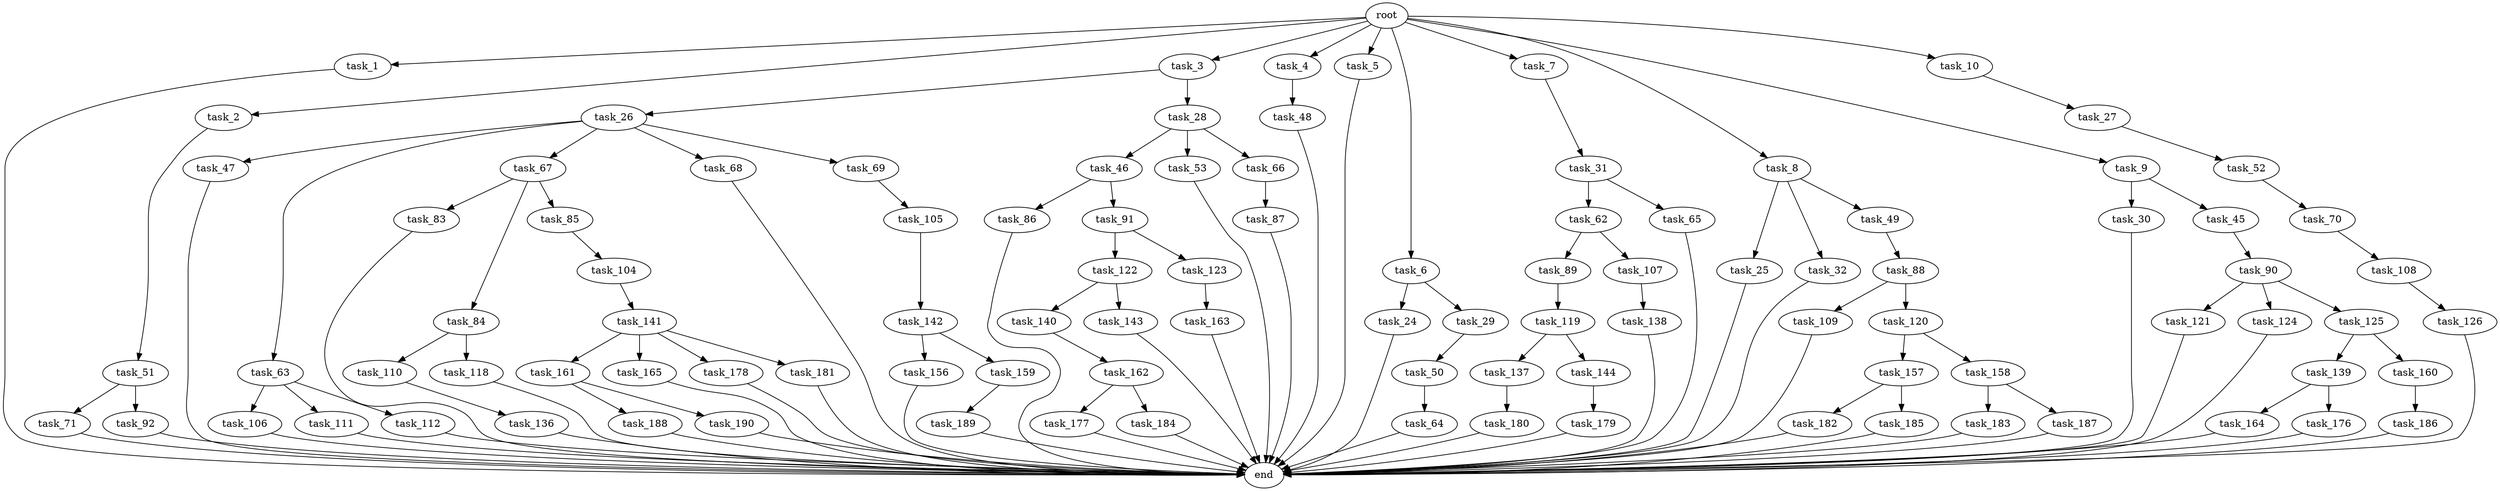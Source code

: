digraph G {
  root [size="0.000000"];
  task_1 [size="102.400000"];
  task_2 [size="102.400000"];
  task_3 [size="102.400000"];
  task_4 [size="102.400000"];
  task_5 [size="102.400000"];
  task_6 [size="102.400000"];
  task_7 [size="102.400000"];
  task_8 [size="102.400000"];
  task_9 [size="102.400000"];
  task_10 [size="102.400000"];
  task_24 [size="85899345920.000000"];
  task_25 [size="30923764531.200001"];
  task_26 [size="54975581388.800003"];
  task_27 [size="30923764531.200001"];
  task_28 [size="54975581388.800003"];
  task_29 [size="85899345920.000000"];
  task_30 [size="85899345920.000000"];
  task_31 [size="13743895347.200001"];
  task_32 [size="30923764531.200001"];
  task_45 [size="85899345920.000000"];
  task_46 [size="30923764531.200001"];
  task_47 [size="3435973836.800000"];
  task_48 [size="69578470195.199997"];
  task_49 [size="30923764531.200001"];
  task_50 [size="13743895347.200001"];
  task_51 [size="3435973836.800000"];
  task_52 [size="3435973836.800000"];
  task_53 [size="30923764531.200001"];
  task_62 [size="69578470195.199997"];
  task_63 [size="3435973836.800000"];
  task_64 [size="54975581388.800003"];
  task_65 [size="69578470195.199997"];
  task_66 [size="30923764531.200001"];
  task_67 [size="3435973836.800000"];
  task_68 [size="3435973836.800000"];
  task_69 [size="3435973836.800000"];
  task_70 [size="30923764531.200001"];
  task_71 [size="7730941132.800000"];
  task_83 [size="13743895347.200001"];
  task_84 [size="13743895347.200001"];
  task_85 [size="13743895347.200001"];
  task_86 [size="7730941132.800000"];
  task_87 [size="13743895347.200001"];
  task_88 [size="30923764531.200001"];
  task_89 [size="42090679500.800003"];
  task_90 [size="13743895347.200001"];
  task_91 [size="7730941132.800000"];
  task_92 [size="7730941132.800000"];
  task_104 [size="30923764531.200001"];
  task_105 [size="54975581388.800003"];
  task_106 [size="21474836480.000000"];
  task_107 [size="42090679500.800003"];
  task_108 [size="21474836480.000000"];
  task_109 [size="7730941132.800000"];
  task_110 [size="21474836480.000000"];
  task_111 [size="21474836480.000000"];
  task_112 [size="21474836480.000000"];
  task_118 [size="21474836480.000000"];
  task_119 [size="85899345920.000000"];
  task_120 [size="7730941132.800000"];
  task_121 [size="30923764531.200001"];
  task_122 [size="69578470195.199997"];
  task_123 [size="69578470195.199997"];
  task_124 [size="30923764531.200001"];
  task_125 [size="30923764531.200001"];
  task_126 [size="42090679500.800003"];
  task_136 [size="85899345920.000000"];
  task_137 [size="13743895347.200001"];
  task_138 [size="7730941132.800000"];
  task_139 [size="69578470195.199997"];
  task_140 [size="85899345920.000000"];
  task_141 [size="3435973836.800000"];
  task_142 [size="21474836480.000000"];
  task_143 [size="85899345920.000000"];
  task_144 [size="13743895347.200001"];
  task_156 [size="3435973836.800000"];
  task_157 [size="3435973836.800000"];
  task_158 [size="3435973836.800000"];
  task_159 [size="3435973836.800000"];
  task_160 [size="69578470195.199997"];
  task_161 [size="54975581388.800003"];
  task_162 [size="42090679500.800003"];
  task_163 [size="13743895347.200001"];
  task_164 [size="42090679500.800003"];
  task_165 [size="54975581388.800003"];
  task_176 [size="42090679500.800003"];
  task_177 [size="42090679500.800003"];
  task_178 [size="54975581388.800003"];
  task_179 [size="30923764531.200001"];
  task_180 [size="13743895347.200001"];
  task_181 [size="54975581388.800003"];
  task_182 [size="30923764531.200001"];
  task_183 [size="54975581388.800003"];
  task_184 [size="42090679500.800003"];
  task_185 [size="30923764531.200001"];
  task_186 [size="54975581388.800003"];
  task_187 [size="54975581388.800003"];
  task_188 [size="85899345920.000000"];
  task_189 [size="30923764531.200001"];
  task_190 [size="85899345920.000000"];
  end [size="0.000000"];

  root -> task_1 [size="1.000000"];
  root -> task_2 [size="1.000000"];
  root -> task_3 [size="1.000000"];
  root -> task_4 [size="1.000000"];
  root -> task_5 [size="1.000000"];
  root -> task_6 [size="1.000000"];
  root -> task_7 [size="1.000000"];
  root -> task_8 [size="1.000000"];
  root -> task_9 [size="1.000000"];
  root -> task_10 [size="1.000000"];
  task_1 -> end [size="1.000000"];
  task_2 -> task_51 [size="33554432.000000"];
  task_3 -> task_26 [size="536870912.000000"];
  task_3 -> task_28 [size="536870912.000000"];
  task_4 -> task_48 [size="679477248.000000"];
  task_5 -> end [size="1.000000"];
  task_6 -> task_24 [size="838860800.000000"];
  task_6 -> task_29 [size="838860800.000000"];
  task_7 -> task_31 [size="134217728.000000"];
  task_8 -> task_25 [size="301989888.000000"];
  task_8 -> task_32 [size="301989888.000000"];
  task_8 -> task_49 [size="301989888.000000"];
  task_9 -> task_30 [size="838860800.000000"];
  task_9 -> task_45 [size="838860800.000000"];
  task_10 -> task_27 [size="301989888.000000"];
  task_24 -> end [size="1.000000"];
  task_25 -> end [size="1.000000"];
  task_26 -> task_47 [size="33554432.000000"];
  task_26 -> task_63 [size="33554432.000000"];
  task_26 -> task_67 [size="33554432.000000"];
  task_26 -> task_68 [size="33554432.000000"];
  task_26 -> task_69 [size="33554432.000000"];
  task_27 -> task_52 [size="33554432.000000"];
  task_28 -> task_46 [size="301989888.000000"];
  task_28 -> task_53 [size="301989888.000000"];
  task_28 -> task_66 [size="301989888.000000"];
  task_29 -> task_50 [size="134217728.000000"];
  task_30 -> end [size="1.000000"];
  task_31 -> task_62 [size="679477248.000000"];
  task_31 -> task_65 [size="679477248.000000"];
  task_32 -> end [size="1.000000"];
  task_45 -> task_90 [size="134217728.000000"];
  task_46 -> task_86 [size="75497472.000000"];
  task_46 -> task_91 [size="75497472.000000"];
  task_47 -> end [size="1.000000"];
  task_48 -> end [size="1.000000"];
  task_49 -> task_88 [size="301989888.000000"];
  task_50 -> task_64 [size="536870912.000000"];
  task_51 -> task_71 [size="75497472.000000"];
  task_51 -> task_92 [size="75497472.000000"];
  task_52 -> task_70 [size="301989888.000000"];
  task_53 -> end [size="1.000000"];
  task_62 -> task_89 [size="411041792.000000"];
  task_62 -> task_107 [size="411041792.000000"];
  task_63 -> task_106 [size="209715200.000000"];
  task_63 -> task_111 [size="209715200.000000"];
  task_63 -> task_112 [size="209715200.000000"];
  task_64 -> end [size="1.000000"];
  task_65 -> end [size="1.000000"];
  task_66 -> task_87 [size="134217728.000000"];
  task_67 -> task_83 [size="134217728.000000"];
  task_67 -> task_84 [size="134217728.000000"];
  task_67 -> task_85 [size="134217728.000000"];
  task_68 -> end [size="1.000000"];
  task_69 -> task_105 [size="536870912.000000"];
  task_70 -> task_108 [size="209715200.000000"];
  task_71 -> end [size="1.000000"];
  task_83 -> end [size="1.000000"];
  task_84 -> task_110 [size="209715200.000000"];
  task_84 -> task_118 [size="209715200.000000"];
  task_85 -> task_104 [size="301989888.000000"];
  task_86 -> end [size="1.000000"];
  task_87 -> end [size="1.000000"];
  task_88 -> task_109 [size="75497472.000000"];
  task_88 -> task_120 [size="75497472.000000"];
  task_89 -> task_119 [size="838860800.000000"];
  task_90 -> task_121 [size="301989888.000000"];
  task_90 -> task_124 [size="301989888.000000"];
  task_90 -> task_125 [size="301989888.000000"];
  task_91 -> task_122 [size="679477248.000000"];
  task_91 -> task_123 [size="679477248.000000"];
  task_92 -> end [size="1.000000"];
  task_104 -> task_141 [size="33554432.000000"];
  task_105 -> task_142 [size="209715200.000000"];
  task_106 -> end [size="1.000000"];
  task_107 -> task_138 [size="75497472.000000"];
  task_108 -> task_126 [size="411041792.000000"];
  task_109 -> end [size="1.000000"];
  task_110 -> task_136 [size="838860800.000000"];
  task_111 -> end [size="1.000000"];
  task_112 -> end [size="1.000000"];
  task_118 -> end [size="1.000000"];
  task_119 -> task_137 [size="134217728.000000"];
  task_119 -> task_144 [size="134217728.000000"];
  task_120 -> task_157 [size="33554432.000000"];
  task_120 -> task_158 [size="33554432.000000"];
  task_121 -> end [size="1.000000"];
  task_122 -> task_140 [size="838860800.000000"];
  task_122 -> task_143 [size="838860800.000000"];
  task_123 -> task_163 [size="134217728.000000"];
  task_124 -> end [size="1.000000"];
  task_125 -> task_139 [size="679477248.000000"];
  task_125 -> task_160 [size="679477248.000000"];
  task_126 -> end [size="1.000000"];
  task_136 -> end [size="1.000000"];
  task_137 -> task_180 [size="134217728.000000"];
  task_138 -> end [size="1.000000"];
  task_139 -> task_164 [size="411041792.000000"];
  task_139 -> task_176 [size="411041792.000000"];
  task_140 -> task_162 [size="411041792.000000"];
  task_141 -> task_161 [size="536870912.000000"];
  task_141 -> task_165 [size="536870912.000000"];
  task_141 -> task_178 [size="536870912.000000"];
  task_141 -> task_181 [size="536870912.000000"];
  task_142 -> task_156 [size="33554432.000000"];
  task_142 -> task_159 [size="33554432.000000"];
  task_143 -> end [size="1.000000"];
  task_144 -> task_179 [size="301989888.000000"];
  task_156 -> end [size="1.000000"];
  task_157 -> task_182 [size="301989888.000000"];
  task_157 -> task_185 [size="301989888.000000"];
  task_158 -> task_183 [size="536870912.000000"];
  task_158 -> task_187 [size="536870912.000000"];
  task_159 -> task_189 [size="301989888.000000"];
  task_160 -> task_186 [size="536870912.000000"];
  task_161 -> task_188 [size="838860800.000000"];
  task_161 -> task_190 [size="838860800.000000"];
  task_162 -> task_177 [size="411041792.000000"];
  task_162 -> task_184 [size="411041792.000000"];
  task_163 -> end [size="1.000000"];
  task_164 -> end [size="1.000000"];
  task_165 -> end [size="1.000000"];
  task_176 -> end [size="1.000000"];
  task_177 -> end [size="1.000000"];
  task_178 -> end [size="1.000000"];
  task_179 -> end [size="1.000000"];
  task_180 -> end [size="1.000000"];
  task_181 -> end [size="1.000000"];
  task_182 -> end [size="1.000000"];
  task_183 -> end [size="1.000000"];
  task_184 -> end [size="1.000000"];
  task_185 -> end [size="1.000000"];
  task_186 -> end [size="1.000000"];
  task_187 -> end [size="1.000000"];
  task_188 -> end [size="1.000000"];
  task_189 -> end [size="1.000000"];
  task_190 -> end [size="1.000000"];
}
